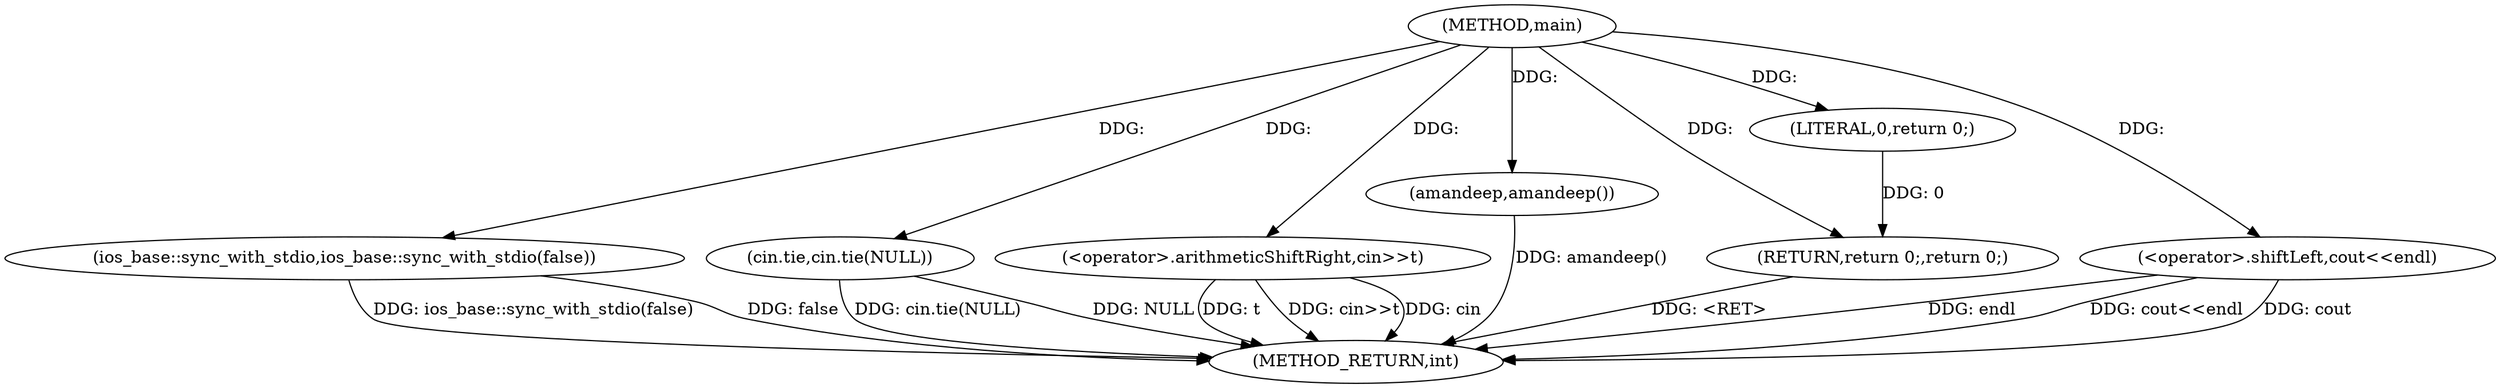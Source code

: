 digraph "main" {  
"1000659" [label = "(METHOD,main)" ]
"1000676" [label = "(METHOD_RETURN,int)" ]
"1000661" [label = "(ios_base::sync_with_stdio,ios_base::sync_with_stdio(false))" ]
"1000663" [label = "(cin.tie,cin.tie(NULL))" ]
"1000666" [label = "(<operator>.arithmeticShiftRight,cin>>t)" ]
"1000674" [label = "(RETURN,return 0;,return 0;)" ]
"1000670" [label = "(amandeep,amandeep())" ]
"1000671" [label = "(<operator>.shiftLeft,cout<<endl)" ]
"1000675" [label = "(LITERAL,0,return 0;)" ]
  "1000674" -> "1000676"  [ label = "DDG: <RET>"] 
  "1000661" -> "1000676"  [ label = "DDG: ios_base::sync_with_stdio(false)"] 
  "1000663" -> "1000676"  [ label = "DDG: cin.tie(NULL)"] 
  "1000666" -> "1000676"  [ label = "DDG: t"] 
  "1000666" -> "1000676"  [ label = "DDG: cin>>t"] 
  "1000670" -> "1000676"  [ label = "DDG: amandeep()"] 
  "1000671" -> "1000676"  [ label = "DDG: endl"] 
  "1000671" -> "1000676"  [ label = "DDG: cout<<endl"] 
  "1000661" -> "1000676"  [ label = "DDG: false"] 
  "1000663" -> "1000676"  [ label = "DDG: NULL"] 
  "1000666" -> "1000676"  [ label = "DDG: cin"] 
  "1000671" -> "1000676"  [ label = "DDG: cout"] 
  "1000675" -> "1000674"  [ label = "DDG: 0"] 
  "1000659" -> "1000674"  [ label = "DDG: "] 
  "1000659" -> "1000661"  [ label = "DDG: "] 
  "1000659" -> "1000663"  [ label = "DDG: "] 
  "1000659" -> "1000666"  [ label = "DDG: "] 
  "1000659" -> "1000670"  [ label = "DDG: "] 
  "1000659" -> "1000675"  [ label = "DDG: "] 
  "1000659" -> "1000671"  [ label = "DDG: "] 
}
